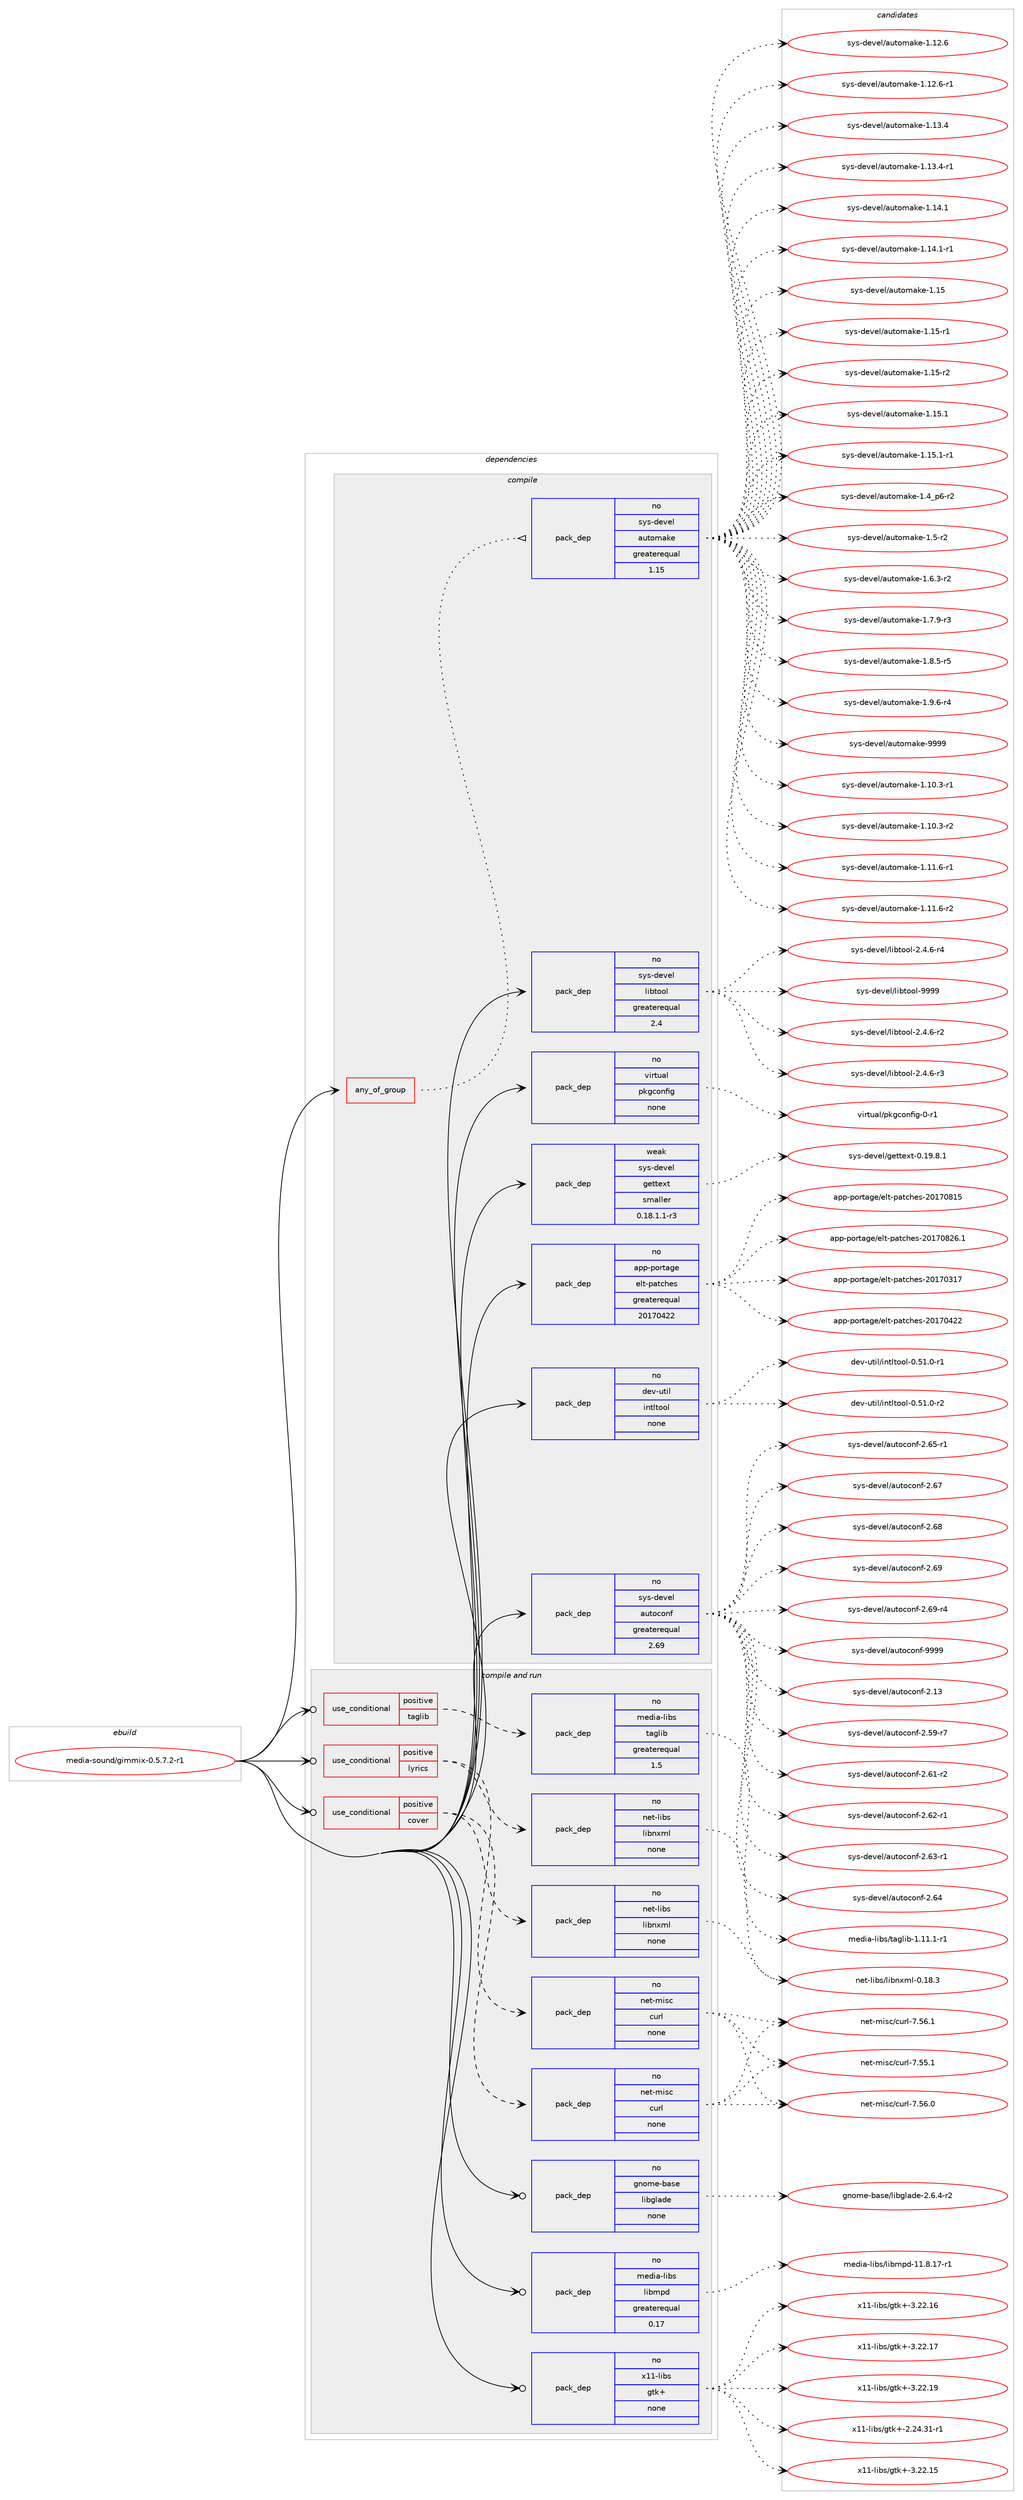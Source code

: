 digraph prolog {

# *************
# Graph options
# *************

newrank=true;
concentrate=true;
compound=true;
graph [rankdir=LR,fontname=Helvetica,fontsize=10,ranksep=1.5];#, ranksep=2.5, nodesep=0.2];
edge  [arrowhead=vee];
node  [fontname=Helvetica,fontsize=10];

# **********
# The ebuild
# **********

subgraph cluster_leftcol {
color=gray;
rank=same;
label=<<i>ebuild</i>>;
id [label="media-sound/gimmix-0.5.7.2-r1", color=red, width=4, href="../media-sound/gimmix-0.5.7.2-r1.svg"];
}

# ****************
# The dependencies
# ****************

subgraph cluster_midcol {
color=gray;
label=<<i>dependencies</i>>;
subgraph cluster_compile {
fillcolor="#eeeeee";
style=filled;
label=<<i>compile</i>>;
subgraph any5957 {
dependency380765 [label=<<TABLE BORDER="0" CELLBORDER="1" CELLSPACING="0" CELLPADDING="4"><TR><TD CELLPADDING="10">any_of_group</TD></TR></TABLE>>, shape=none, color=red];subgraph pack281267 {
dependency380766 [label=<<TABLE BORDER="0" CELLBORDER="1" CELLSPACING="0" CELLPADDING="4" WIDTH="220"><TR><TD ROWSPAN="6" CELLPADDING="30">pack_dep</TD></TR><TR><TD WIDTH="110">no</TD></TR><TR><TD>sys-devel</TD></TR><TR><TD>automake</TD></TR><TR><TD>greaterequal</TD></TR><TR><TD>1.15</TD></TR></TABLE>>, shape=none, color=blue];
}
dependency380765:e -> dependency380766:w [weight=20,style="dotted",arrowhead="oinv"];
}
id:e -> dependency380765:w [weight=20,style="solid",arrowhead="vee"];
subgraph pack281268 {
dependency380767 [label=<<TABLE BORDER="0" CELLBORDER="1" CELLSPACING="0" CELLPADDING="4" WIDTH="220"><TR><TD ROWSPAN="6" CELLPADDING="30">pack_dep</TD></TR><TR><TD WIDTH="110">no</TD></TR><TR><TD>app-portage</TD></TR><TR><TD>elt-patches</TD></TR><TR><TD>greaterequal</TD></TR><TR><TD>20170422</TD></TR></TABLE>>, shape=none, color=blue];
}
id:e -> dependency380767:w [weight=20,style="solid",arrowhead="vee"];
subgraph pack281269 {
dependency380768 [label=<<TABLE BORDER="0" CELLBORDER="1" CELLSPACING="0" CELLPADDING="4" WIDTH="220"><TR><TD ROWSPAN="6" CELLPADDING="30">pack_dep</TD></TR><TR><TD WIDTH="110">no</TD></TR><TR><TD>dev-util</TD></TR><TR><TD>intltool</TD></TR><TR><TD>none</TD></TR><TR><TD></TD></TR></TABLE>>, shape=none, color=blue];
}
id:e -> dependency380768:w [weight=20,style="solid",arrowhead="vee"];
subgraph pack281270 {
dependency380769 [label=<<TABLE BORDER="0" CELLBORDER="1" CELLSPACING="0" CELLPADDING="4" WIDTH="220"><TR><TD ROWSPAN="6" CELLPADDING="30">pack_dep</TD></TR><TR><TD WIDTH="110">no</TD></TR><TR><TD>sys-devel</TD></TR><TR><TD>autoconf</TD></TR><TR><TD>greaterequal</TD></TR><TR><TD>2.69</TD></TR></TABLE>>, shape=none, color=blue];
}
id:e -> dependency380769:w [weight=20,style="solid",arrowhead="vee"];
subgraph pack281271 {
dependency380770 [label=<<TABLE BORDER="0" CELLBORDER="1" CELLSPACING="0" CELLPADDING="4" WIDTH="220"><TR><TD ROWSPAN="6" CELLPADDING="30">pack_dep</TD></TR><TR><TD WIDTH="110">no</TD></TR><TR><TD>sys-devel</TD></TR><TR><TD>libtool</TD></TR><TR><TD>greaterequal</TD></TR><TR><TD>2.4</TD></TR></TABLE>>, shape=none, color=blue];
}
id:e -> dependency380770:w [weight=20,style="solid",arrowhead="vee"];
subgraph pack281272 {
dependency380771 [label=<<TABLE BORDER="0" CELLBORDER="1" CELLSPACING="0" CELLPADDING="4" WIDTH="220"><TR><TD ROWSPAN="6" CELLPADDING="30">pack_dep</TD></TR><TR><TD WIDTH="110">no</TD></TR><TR><TD>virtual</TD></TR><TR><TD>pkgconfig</TD></TR><TR><TD>none</TD></TR><TR><TD></TD></TR></TABLE>>, shape=none, color=blue];
}
id:e -> dependency380771:w [weight=20,style="solid",arrowhead="vee"];
subgraph pack281273 {
dependency380772 [label=<<TABLE BORDER="0" CELLBORDER="1" CELLSPACING="0" CELLPADDING="4" WIDTH="220"><TR><TD ROWSPAN="6" CELLPADDING="30">pack_dep</TD></TR><TR><TD WIDTH="110">weak</TD></TR><TR><TD>sys-devel</TD></TR><TR><TD>gettext</TD></TR><TR><TD>smaller</TD></TR><TR><TD>0.18.1.1-r3</TD></TR></TABLE>>, shape=none, color=blue];
}
id:e -> dependency380772:w [weight=20,style="solid",arrowhead="vee"];
}
subgraph cluster_compileandrun {
fillcolor="#eeeeee";
style=filled;
label=<<i>compile and run</i>>;
subgraph cond93380 {
dependency380773 [label=<<TABLE BORDER="0" CELLBORDER="1" CELLSPACING="0" CELLPADDING="4"><TR><TD ROWSPAN="3" CELLPADDING="10">use_conditional</TD></TR><TR><TD>positive</TD></TR><TR><TD>cover</TD></TR></TABLE>>, shape=none, color=red];
subgraph pack281274 {
dependency380774 [label=<<TABLE BORDER="0" CELLBORDER="1" CELLSPACING="0" CELLPADDING="4" WIDTH="220"><TR><TD ROWSPAN="6" CELLPADDING="30">pack_dep</TD></TR><TR><TD WIDTH="110">no</TD></TR><TR><TD>net-libs</TD></TR><TR><TD>libnxml</TD></TR><TR><TD>none</TD></TR><TR><TD></TD></TR></TABLE>>, shape=none, color=blue];
}
dependency380773:e -> dependency380774:w [weight=20,style="dashed",arrowhead="vee"];
subgraph pack281275 {
dependency380775 [label=<<TABLE BORDER="0" CELLBORDER="1" CELLSPACING="0" CELLPADDING="4" WIDTH="220"><TR><TD ROWSPAN="6" CELLPADDING="30">pack_dep</TD></TR><TR><TD WIDTH="110">no</TD></TR><TR><TD>net-misc</TD></TR><TR><TD>curl</TD></TR><TR><TD>none</TD></TR><TR><TD></TD></TR></TABLE>>, shape=none, color=blue];
}
dependency380773:e -> dependency380775:w [weight=20,style="dashed",arrowhead="vee"];
}
id:e -> dependency380773:w [weight=20,style="solid",arrowhead="odotvee"];
subgraph cond93381 {
dependency380776 [label=<<TABLE BORDER="0" CELLBORDER="1" CELLSPACING="0" CELLPADDING="4"><TR><TD ROWSPAN="3" CELLPADDING="10">use_conditional</TD></TR><TR><TD>positive</TD></TR><TR><TD>lyrics</TD></TR></TABLE>>, shape=none, color=red];
subgraph pack281276 {
dependency380777 [label=<<TABLE BORDER="0" CELLBORDER="1" CELLSPACING="0" CELLPADDING="4" WIDTH="220"><TR><TD ROWSPAN="6" CELLPADDING="30">pack_dep</TD></TR><TR><TD WIDTH="110">no</TD></TR><TR><TD>net-libs</TD></TR><TR><TD>libnxml</TD></TR><TR><TD>none</TD></TR><TR><TD></TD></TR></TABLE>>, shape=none, color=blue];
}
dependency380776:e -> dependency380777:w [weight=20,style="dashed",arrowhead="vee"];
subgraph pack281277 {
dependency380778 [label=<<TABLE BORDER="0" CELLBORDER="1" CELLSPACING="0" CELLPADDING="4" WIDTH="220"><TR><TD ROWSPAN="6" CELLPADDING="30">pack_dep</TD></TR><TR><TD WIDTH="110">no</TD></TR><TR><TD>net-misc</TD></TR><TR><TD>curl</TD></TR><TR><TD>none</TD></TR><TR><TD></TD></TR></TABLE>>, shape=none, color=blue];
}
dependency380776:e -> dependency380778:w [weight=20,style="dashed",arrowhead="vee"];
}
id:e -> dependency380776:w [weight=20,style="solid",arrowhead="odotvee"];
subgraph cond93382 {
dependency380779 [label=<<TABLE BORDER="0" CELLBORDER="1" CELLSPACING="0" CELLPADDING="4"><TR><TD ROWSPAN="3" CELLPADDING="10">use_conditional</TD></TR><TR><TD>positive</TD></TR><TR><TD>taglib</TD></TR></TABLE>>, shape=none, color=red];
subgraph pack281278 {
dependency380780 [label=<<TABLE BORDER="0" CELLBORDER="1" CELLSPACING="0" CELLPADDING="4" WIDTH="220"><TR><TD ROWSPAN="6" CELLPADDING="30">pack_dep</TD></TR><TR><TD WIDTH="110">no</TD></TR><TR><TD>media-libs</TD></TR><TR><TD>taglib</TD></TR><TR><TD>greaterequal</TD></TR><TR><TD>1.5</TD></TR></TABLE>>, shape=none, color=blue];
}
dependency380779:e -> dependency380780:w [weight=20,style="dashed",arrowhead="vee"];
}
id:e -> dependency380779:w [weight=20,style="solid",arrowhead="odotvee"];
subgraph pack281279 {
dependency380781 [label=<<TABLE BORDER="0" CELLBORDER="1" CELLSPACING="0" CELLPADDING="4" WIDTH="220"><TR><TD ROWSPAN="6" CELLPADDING="30">pack_dep</TD></TR><TR><TD WIDTH="110">no</TD></TR><TR><TD>gnome-base</TD></TR><TR><TD>libglade</TD></TR><TR><TD>none</TD></TR><TR><TD></TD></TR></TABLE>>, shape=none, color=blue];
}
id:e -> dependency380781:w [weight=20,style="solid",arrowhead="odotvee"];
subgraph pack281280 {
dependency380782 [label=<<TABLE BORDER="0" CELLBORDER="1" CELLSPACING="0" CELLPADDING="4" WIDTH="220"><TR><TD ROWSPAN="6" CELLPADDING="30">pack_dep</TD></TR><TR><TD WIDTH="110">no</TD></TR><TR><TD>media-libs</TD></TR><TR><TD>libmpd</TD></TR><TR><TD>greaterequal</TD></TR><TR><TD>0.17</TD></TR></TABLE>>, shape=none, color=blue];
}
id:e -> dependency380782:w [weight=20,style="solid",arrowhead="odotvee"];
subgraph pack281281 {
dependency380783 [label=<<TABLE BORDER="0" CELLBORDER="1" CELLSPACING="0" CELLPADDING="4" WIDTH="220"><TR><TD ROWSPAN="6" CELLPADDING="30">pack_dep</TD></TR><TR><TD WIDTH="110">no</TD></TR><TR><TD>x11-libs</TD></TR><TR><TD>gtk+</TD></TR><TR><TD>none</TD></TR><TR><TD></TD></TR></TABLE>>, shape=none, color=blue];
}
id:e -> dependency380783:w [weight=20,style="solid",arrowhead="odotvee"];
}
subgraph cluster_run {
fillcolor="#eeeeee";
style=filled;
label=<<i>run</i>>;
}
}

# **************
# The candidates
# **************

subgraph cluster_choices {
rank=same;
color=gray;
label=<<i>candidates</i>>;

subgraph choice281267 {
color=black;
nodesep=1;
choice11512111545100101118101108479711711611110997107101454946494846514511449 [label="sys-devel/automake-1.10.3-r1", color=red, width=4,href="../sys-devel/automake-1.10.3-r1.svg"];
choice11512111545100101118101108479711711611110997107101454946494846514511450 [label="sys-devel/automake-1.10.3-r2", color=red, width=4,href="../sys-devel/automake-1.10.3-r2.svg"];
choice11512111545100101118101108479711711611110997107101454946494946544511449 [label="sys-devel/automake-1.11.6-r1", color=red, width=4,href="../sys-devel/automake-1.11.6-r1.svg"];
choice11512111545100101118101108479711711611110997107101454946494946544511450 [label="sys-devel/automake-1.11.6-r2", color=red, width=4,href="../sys-devel/automake-1.11.6-r2.svg"];
choice1151211154510010111810110847971171161111099710710145494649504654 [label="sys-devel/automake-1.12.6", color=red, width=4,href="../sys-devel/automake-1.12.6.svg"];
choice11512111545100101118101108479711711611110997107101454946495046544511449 [label="sys-devel/automake-1.12.6-r1", color=red, width=4,href="../sys-devel/automake-1.12.6-r1.svg"];
choice1151211154510010111810110847971171161111099710710145494649514652 [label="sys-devel/automake-1.13.4", color=red, width=4,href="../sys-devel/automake-1.13.4.svg"];
choice11512111545100101118101108479711711611110997107101454946495146524511449 [label="sys-devel/automake-1.13.4-r1", color=red, width=4,href="../sys-devel/automake-1.13.4-r1.svg"];
choice1151211154510010111810110847971171161111099710710145494649524649 [label="sys-devel/automake-1.14.1", color=red, width=4,href="../sys-devel/automake-1.14.1.svg"];
choice11512111545100101118101108479711711611110997107101454946495246494511449 [label="sys-devel/automake-1.14.1-r1", color=red, width=4,href="../sys-devel/automake-1.14.1-r1.svg"];
choice115121115451001011181011084797117116111109971071014549464953 [label="sys-devel/automake-1.15", color=red, width=4,href="../sys-devel/automake-1.15.svg"];
choice1151211154510010111810110847971171161111099710710145494649534511449 [label="sys-devel/automake-1.15-r1", color=red, width=4,href="../sys-devel/automake-1.15-r1.svg"];
choice1151211154510010111810110847971171161111099710710145494649534511450 [label="sys-devel/automake-1.15-r2", color=red, width=4,href="../sys-devel/automake-1.15-r2.svg"];
choice1151211154510010111810110847971171161111099710710145494649534649 [label="sys-devel/automake-1.15.1", color=red, width=4,href="../sys-devel/automake-1.15.1.svg"];
choice11512111545100101118101108479711711611110997107101454946495346494511449 [label="sys-devel/automake-1.15.1-r1", color=red, width=4,href="../sys-devel/automake-1.15.1-r1.svg"];
choice115121115451001011181011084797117116111109971071014549465295112544511450 [label="sys-devel/automake-1.4_p6-r2", color=red, width=4,href="../sys-devel/automake-1.4_p6-r2.svg"];
choice11512111545100101118101108479711711611110997107101454946534511450 [label="sys-devel/automake-1.5-r2", color=red, width=4,href="../sys-devel/automake-1.5-r2.svg"];
choice115121115451001011181011084797117116111109971071014549465446514511450 [label="sys-devel/automake-1.6.3-r2", color=red, width=4,href="../sys-devel/automake-1.6.3-r2.svg"];
choice115121115451001011181011084797117116111109971071014549465546574511451 [label="sys-devel/automake-1.7.9-r3", color=red, width=4,href="../sys-devel/automake-1.7.9-r3.svg"];
choice115121115451001011181011084797117116111109971071014549465646534511453 [label="sys-devel/automake-1.8.5-r5", color=red, width=4,href="../sys-devel/automake-1.8.5-r5.svg"];
choice115121115451001011181011084797117116111109971071014549465746544511452 [label="sys-devel/automake-1.9.6-r4", color=red, width=4,href="../sys-devel/automake-1.9.6-r4.svg"];
choice115121115451001011181011084797117116111109971071014557575757 [label="sys-devel/automake-9999", color=red, width=4,href="../sys-devel/automake-9999.svg"];
dependency380766:e -> choice11512111545100101118101108479711711611110997107101454946494846514511449:w [style=dotted,weight="100"];
dependency380766:e -> choice11512111545100101118101108479711711611110997107101454946494846514511450:w [style=dotted,weight="100"];
dependency380766:e -> choice11512111545100101118101108479711711611110997107101454946494946544511449:w [style=dotted,weight="100"];
dependency380766:e -> choice11512111545100101118101108479711711611110997107101454946494946544511450:w [style=dotted,weight="100"];
dependency380766:e -> choice1151211154510010111810110847971171161111099710710145494649504654:w [style=dotted,weight="100"];
dependency380766:e -> choice11512111545100101118101108479711711611110997107101454946495046544511449:w [style=dotted,weight="100"];
dependency380766:e -> choice1151211154510010111810110847971171161111099710710145494649514652:w [style=dotted,weight="100"];
dependency380766:e -> choice11512111545100101118101108479711711611110997107101454946495146524511449:w [style=dotted,weight="100"];
dependency380766:e -> choice1151211154510010111810110847971171161111099710710145494649524649:w [style=dotted,weight="100"];
dependency380766:e -> choice11512111545100101118101108479711711611110997107101454946495246494511449:w [style=dotted,weight="100"];
dependency380766:e -> choice115121115451001011181011084797117116111109971071014549464953:w [style=dotted,weight="100"];
dependency380766:e -> choice1151211154510010111810110847971171161111099710710145494649534511449:w [style=dotted,weight="100"];
dependency380766:e -> choice1151211154510010111810110847971171161111099710710145494649534511450:w [style=dotted,weight="100"];
dependency380766:e -> choice1151211154510010111810110847971171161111099710710145494649534649:w [style=dotted,weight="100"];
dependency380766:e -> choice11512111545100101118101108479711711611110997107101454946495346494511449:w [style=dotted,weight="100"];
dependency380766:e -> choice115121115451001011181011084797117116111109971071014549465295112544511450:w [style=dotted,weight="100"];
dependency380766:e -> choice11512111545100101118101108479711711611110997107101454946534511450:w [style=dotted,weight="100"];
dependency380766:e -> choice115121115451001011181011084797117116111109971071014549465446514511450:w [style=dotted,weight="100"];
dependency380766:e -> choice115121115451001011181011084797117116111109971071014549465546574511451:w [style=dotted,weight="100"];
dependency380766:e -> choice115121115451001011181011084797117116111109971071014549465646534511453:w [style=dotted,weight="100"];
dependency380766:e -> choice115121115451001011181011084797117116111109971071014549465746544511452:w [style=dotted,weight="100"];
dependency380766:e -> choice115121115451001011181011084797117116111109971071014557575757:w [style=dotted,weight="100"];
}
subgraph choice281268 {
color=black;
nodesep=1;
choice97112112451121111141169710310147101108116451129711699104101115455048495548514955 [label="app-portage/elt-patches-20170317", color=red, width=4,href="../app-portage/elt-patches-20170317.svg"];
choice97112112451121111141169710310147101108116451129711699104101115455048495548525050 [label="app-portage/elt-patches-20170422", color=red, width=4,href="../app-portage/elt-patches-20170422.svg"];
choice97112112451121111141169710310147101108116451129711699104101115455048495548564953 [label="app-portage/elt-patches-20170815", color=red, width=4,href="../app-portage/elt-patches-20170815.svg"];
choice971121124511211111411697103101471011081164511297116991041011154550484955485650544649 [label="app-portage/elt-patches-20170826.1", color=red, width=4,href="../app-portage/elt-patches-20170826.1.svg"];
dependency380767:e -> choice97112112451121111141169710310147101108116451129711699104101115455048495548514955:w [style=dotted,weight="100"];
dependency380767:e -> choice97112112451121111141169710310147101108116451129711699104101115455048495548525050:w [style=dotted,weight="100"];
dependency380767:e -> choice97112112451121111141169710310147101108116451129711699104101115455048495548564953:w [style=dotted,weight="100"];
dependency380767:e -> choice971121124511211111411697103101471011081164511297116991041011154550484955485650544649:w [style=dotted,weight="100"];
}
subgraph choice281269 {
color=black;
nodesep=1;
choice1001011184511711610510847105110116108116111111108454846534946484511449 [label="dev-util/intltool-0.51.0-r1", color=red, width=4,href="../dev-util/intltool-0.51.0-r1.svg"];
choice1001011184511711610510847105110116108116111111108454846534946484511450 [label="dev-util/intltool-0.51.0-r2", color=red, width=4,href="../dev-util/intltool-0.51.0-r2.svg"];
dependency380768:e -> choice1001011184511711610510847105110116108116111111108454846534946484511449:w [style=dotted,weight="100"];
dependency380768:e -> choice1001011184511711610510847105110116108116111111108454846534946484511450:w [style=dotted,weight="100"];
}
subgraph choice281270 {
color=black;
nodesep=1;
choice115121115451001011181011084797117116111991111101024550464951 [label="sys-devel/autoconf-2.13", color=red, width=4,href="../sys-devel/autoconf-2.13.svg"];
choice1151211154510010111810110847971171161119911111010245504653574511455 [label="sys-devel/autoconf-2.59-r7", color=red, width=4,href="../sys-devel/autoconf-2.59-r7.svg"];
choice1151211154510010111810110847971171161119911111010245504654494511450 [label="sys-devel/autoconf-2.61-r2", color=red, width=4,href="../sys-devel/autoconf-2.61-r2.svg"];
choice1151211154510010111810110847971171161119911111010245504654504511449 [label="sys-devel/autoconf-2.62-r1", color=red, width=4,href="../sys-devel/autoconf-2.62-r1.svg"];
choice1151211154510010111810110847971171161119911111010245504654514511449 [label="sys-devel/autoconf-2.63-r1", color=red, width=4,href="../sys-devel/autoconf-2.63-r1.svg"];
choice115121115451001011181011084797117116111991111101024550465452 [label="sys-devel/autoconf-2.64", color=red, width=4,href="../sys-devel/autoconf-2.64.svg"];
choice1151211154510010111810110847971171161119911111010245504654534511449 [label="sys-devel/autoconf-2.65-r1", color=red, width=4,href="../sys-devel/autoconf-2.65-r1.svg"];
choice115121115451001011181011084797117116111991111101024550465455 [label="sys-devel/autoconf-2.67", color=red, width=4,href="../sys-devel/autoconf-2.67.svg"];
choice115121115451001011181011084797117116111991111101024550465456 [label="sys-devel/autoconf-2.68", color=red, width=4,href="../sys-devel/autoconf-2.68.svg"];
choice115121115451001011181011084797117116111991111101024550465457 [label="sys-devel/autoconf-2.69", color=red, width=4,href="../sys-devel/autoconf-2.69.svg"];
choice1151211154510010111810110847971171161119911111010245504654574511452 [label="sys-devel/autoconf-2.69-r4", color=red, width=4,href="../sys-devel/autoconf-2.69-r4.svg"];
choice115121115451001011181011084797117116111991111101024557575757 [label="sys-devel/autoconf-9999", color=red, width=4,href="../sys-devel/autoconf-9999.svg"];
dependency380769:e -> choice115121115451001011181011084797117116111991111101024550464951:w [style=dotted,weight="100"];
dependency380769:e -> choice1151211154510010111810110847971171161119911111010245504653574511455:w [style=dotted,weight="100"];
dependency380769:e -> choice1151211154510010111810110847971171161119911111010245504654494511450:w [style=dotted,weight="100"];
dependency380769:e -> choice1151211154510010111810110847971171161119911111010245504654504511449:w [style=dotted,weight="100"];
dependency380769:e -> choice1151211154510010111810110847971171161119911111010245504654514511449:w [style=dotted,weight="100"];
dependency380769:e -> choice115121115451001011181011084797117116111991111101024550465452:w [style=dotted,weight="100"];
dependency380769:e -> choice1151211154510010111810110847971171161119911111010245504654534511449:w [style=dotted,weight="100"];
dependency380769:e -> choice115121115451001011181011084797117116111991111101024550465455:w [style=dotted,weight="100"];
dependency380769:e -> choice115121115451001011181011084797117116111991111101024550465456:w [style=dotted,weight="100"];
dependency380769:e -> choice115121115451001011181011084797117116111991111101024550465457:w [style=dotted,weight="100"];
dependency380769:e -> choice1151211154510010111810110847971171161119911111010245504654574511452:w [style=dotted,weight="100"];
dependency380769:e -> choice115121115451001011181011084797117116111991111101024557575757:w [style=dotted,weight="100"];
}
subgraph choice281271 {
color=black;
nodesep=1;
choice1151211154510010111810110847108105981161111111084550465246544511450 [label="sys-devel/libtool-2.4.6-r2", color=red, width=4,href="../sys-devel/libtool-2.4.6-r2.svg"];
choice1151211154510010111810110847108105981161111111084550465246544511451 [label="sys-devel/libtool-2.4.6-r3", color=red, width=4,href="../sys-devel/libtool-2.4.6-r3.svg"];
choice1151211154510010111810110847108105981161111111084550465246544511452 [label="sys-devel/libtool-2.4.6-r4", color=red, width=4,href="../sys-devel/libtool-2.4.6-r4.svg"];
choice1151211154510010111810110847108105981161111111084557575757 [label="sys-devel/libtool-9999", color=red, width=4,href="../sys-devel/libtool-9999.svg"];
dependency380770:e -> choice1151211154510010111810110847108105981161111111084550465246544511450:w [style=dotted,weight="100"];
dependency380770:e -> choice1151211154510010111810110847108105981161111111084550465246544511451:w [style=dotted,weight="100"];
dependency380770:e -> choice1151211154510010111810110847108105981161111111084550465246544511452:w [style=dotted,weight="100"];
dependency380770:e -> choice1151211154510010111810110847108105981161111111084557575757:w [style=dotted,weight="100"];
}
subgraph choice281272 {
color=black;
nodesep=1;
choice11810511411611797108471121071039911111010210510345484511449 [label="virtual/pkgconfig-0-r1", color=red, width=4,href="../virtual/pkgconfig-0-r1.svg"];
dependency380771:e -> choice11810511411611797108471121071039911111010210510345484511449:w [style=dotted,weight="100"];
}
subgraph choice281273 {
color=black;
nodesep=1;
choice1151211154510010111810110847103101116116101120116454846495746564649 [label="sys-devel/gettext-0.19.8.1", color=red, width=4,href="../sys-devel/gettext-0.19.8.1.svg"];
dependency380772:e -> choice1151211154510010111810110847103101116116101120116454846495746564649:w [style=dotted,weight="100"];
}
subgraph choice281274 {
color=black;
nodesep=1;
choice1101011164510810598115471081059811012010910845484649564651 [label="net-libs/libnxml-0.18.3", color=red, width=4,href="../net-libs/libnxml-0.18.3.svg"];
dependency380774:e -> choice1101011164510810598115471081059811012010910845484649564651:w [style=dotted,weight="100"];
}
subgraph choice281275 {
color=black;
nodesep=1;
choice1101011164510910511599479911711410845554653534649 [label="net-misc/curl-7.55.1", color=red, width=4,href="../net-misc/curl-7.55.1.svg"];
choice1101011164510910511599479911711410845554653544648 [label="net-misc/curl-7.56.0", color=red, width=4,href="../net-misc/curl-7.56.0.svg"];
choice1101011164510910511599479911711410845554653544649 [label="net-misc/curl-7.56.1", color=red, width=4,href="../net-misc/curl-7.56.1.svg"];
dependency380775:e -> choice1101011164510910511599479911711410845554653534649:w [style=dotted,weight="100"];
dependency380775:e -> choice1101011164510910511599479911711410845554653544648:w [style=dotted,weight="100"];
dependency380775:e -> choice1101011164510910511599479911711410845554653544649:w [style=dotted,weight="100"];
}
subgraph choice281276 {
color=black;
nodesep=1;
choice1101011164510810598115471081059811012010910845484649564651 [label="net-libs/libnxml-0.18.3", color=red, width=4,href="../net-libs/libnxml-0.18.3.svg"];
dependency380777:e -> choice1101011164510810598115471081059811012010910845484649564651:w [style=dotted,weight="100"];
}
subgraph choice281277 {
color=black;
nodesep=1;
choice1101011164510910511599479911711410845554653534649 [label="net-misc/curl-7.55.1", color=red, width=4,href="../net-misc/curl-7.55.1.svg"];
choice1101011164510910511599479911711410845554653544648 [label="net-misc/curl-7.56.0", color=red, width=4,href="../net-misc/curl-7.56.0.svg"];
choice1101011164510910511599479911711410845554653544649 [label="net-misc/curl-7.56.1", color=red, width=4,href="../net-misc/curl-7.56.1.svg"];
dependency380778:e -> choice1101011164510910511599479911711410845554653534649:w [style=dotted,weight="100"];
dependency380778:e -> choice1101011164510910511599479911711410845554653544648:w [style=dotted,weight="100"];
dependency380778:e -> choice1101011164510910511599479911711410845554653544649:w [style=dotted,weight="100"];
}
subgraph choice281278 {
color=black;
nodesep=1;
choice109101100105974510810598115471169710310810598454946494946494511449 [label="media-libs/taglib-1.11.1-r1", color=red, width=4,href="../media-libs/taglib-1.11.1-r1.svg"];
dependency380780:e -> choice109101100105974510810598115471169710310810598454946494946494511449:w [style=dotted,weight="100"];
}
subgraph choice281279 {
color=black;
nodesep=1;
choice1031101111091014598971151014710810598103108971001014550465446524511450 [label="gnome-base/libglade-2.6.4-r2", color=red, width=4,href="../gnome-base/libglade-2.6.4-r2.svg"];
dependency380781:e -> choice1031101111091014598971151014710810598103108971001014550465446524511450:w [style=dotted,weight="100"];
}
subgraph choice281280 {
color=black;
nodesep=1;
choice109101100105974510810598115471081059810911210045494946564649554511449 [label="media-libs/libmpd-11.8.17-r1", color=red, width=4,href="../media-libs/libmpd-11.8.17-r1.svg"];
dependency380782:e -> choice109101100105974510810598115471081059810911210045494946564649554511449:w [style=dotted,weight="100"];
}
subgraph choice281281 {
color=black;
nodesep=1;
choice12049494510810598115471031161074345504650524651494511449 [label="x11-libs/gtk+-2.24.31-r1", color=red, width=4,href="../x11-libs/gtk+-2.24.31-r1.svg"];
choice1204949451081059811547103116107434551465050464953 [label="x11-libs/gtk+-3.22.15", color=red, width=4,href="../x11-libs/gtk+-3.22.15.svg"];
choice1204949451081059811547103116107434551465050464954 [label="x11-libs/gtk+-3.22.16", color=red, width=4,href="../x11-libs/gtk+-3.22.16.svg"];
choice1204949451081059811547103116107434551465050464955 [label="x11-libs/gtk+-3.22.17", color=red, width=4,href="../x11-libs/gtk+-3.22.17.svg"];
choice1204949451081059811547103116107434551465050464957 [label="x11-libs/gtk+-3.22.19", color=red, width=4,href="../x11-libs/gtk+-3.22.19.svg"];
dependency380783:e -> choice12049494510810598115471031161074345504650524651494511449:w [style=dotted,weight="100"];
dependency380783:e -> choice1204949451081059811547103116107434551465050464953:w [style=dotted,weight="100"];
dependency380783:e -> choice1204949451081059811547103116107434551465050464954:w [style=dotted,weight="100"];
dependency380783:e -> choice1204949451081059811547103116107434551465050464955:w [style=dotted,weight="100"];
dependency380783:e -> choice1204949451081059811547103116107434551465050464957:w [style=dotted,weight="100"];
}
}

}
